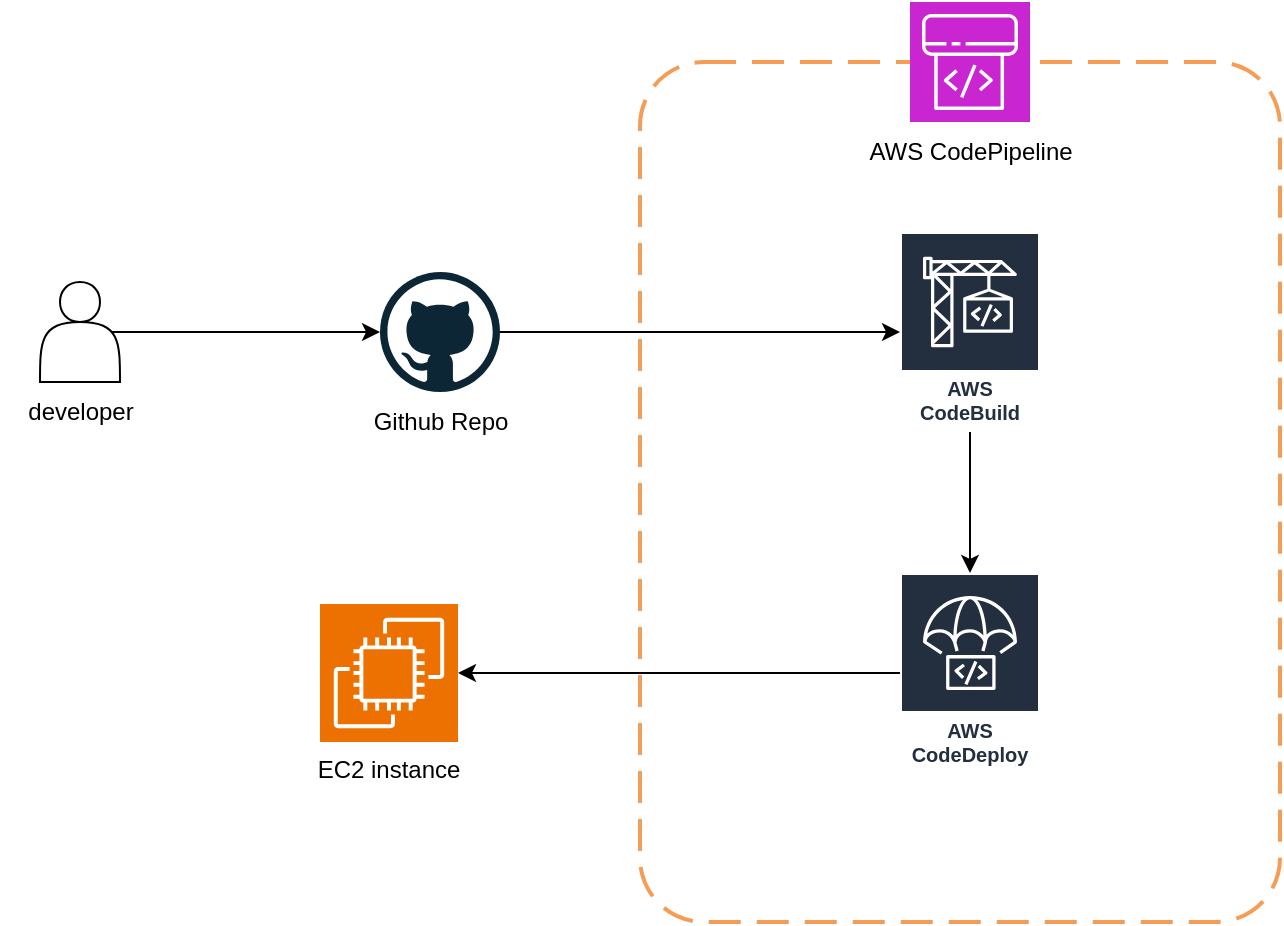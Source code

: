 <mxfile version="26.0.4">
  <diagram name="Page-1" id="1pq2rwNWEp1iNG1KSWMt">
    <mxGraphModel dx="917" dy="783" grid="1" gridSize="10" guides="1" tooltips="1" connect="1" arrows="1" fold="1" page="1" pageScale="1" pageWidth="827" pageHeight="1169" math="0" shadow="0">
      <root>
        <mxCell id="0" />
        <mxCell id="1" parent="0" />
        <mxCell id="q1qPbCtctFFIQ05qMlMy-10" value="" style="rounded=1;arcSize=10;dashed=1;strokeColor=#F59D56;fillColor=none;gradientColor=none;dashPattern=8 4;strokeWidth=2;" vertex="1" parent="1">
          <mxGeometry x="380" y="140" width="320" height="430" as="geometry" />
        </mxCell>
        <mxCell id="q1qPbCtctFFIQ05qMlMy-5" style="edgeStyle=orthogonalEdgeStyle;rounded=0;orthogonalLoop=1;jettySize=auto;html=1;exitX=0.9;exitY=0.5;exitDx=0;exitDy=0;exitPerimeter=0;" edge="1" parent="1" source="q1qPbCtctFFIQ05qMlMy-1" target="q1qPbCtctFFIQ05qMlMy-3">
          <mxGeometry relative="1" as="geometry" />
        </mxCell>
        <mxCell id="q1qPbCtctFFIQ05qMlMy-1" value="" style="shape=actor;whiteSpace=wrap;html=1;" vertex="1" parent="1">
          <mxGeometry x="80" y="250" width="40" height="50" as="geometry" />
        </mxCell>
        <mxCell id="q1qPbCtctFFIQ05qMlMy-2" value="developer" style="text;html=1;align=center;verticalAlign=middle;resizable=0;points=[];autosize=1;strokeColor=none;fillColor=none;" vertex="1" parent="1">
          <mxGeometry x="60" y="300" width="80" height="30" as="geometry" />
        </mxCell>
        <mxCell id="q1qPbCtctFFIQ05qMlMy-3" value="" style="dashed=0;outlineConnect=0;html=1;align=center;labelPosition=center;verticalLabelPosition=bottom;verticalAlign=top;shape=mxgraph.weblogos.github" vertex="1" parent="1">
          <mxGeometry x="250" y="245" width="60" height="60" as="geometry" />
        </mxCell>
        <mxCell id="q1qPbCtctFFIQ05qMlMy-4" value="Github Repo" style="text;html=1;align=center;verticalAlign=middle;resizable=0;points=[];autosize=1;strokeColor=none;fillColor=none;" vertex="1" parent="1">
          <mxGeometry x="235" y="305" width="90" height="30" as="geometry" />
        </mxCell>
        <mxCell id="q1qPbCtctFFIQ05qMlMy-7" value="AWS CodeBuild" style="sketch=0;outlineConnect=0;fontColor=#232F3E;gradientColor=none;strokeColor=#ffffff;fillColor=#232F3E;dashed=0;verticalLabelPosition=middle;verticalAlign=bottom;align=center;html=1;whiteSpace=wrap;fontSize=10;fontStyle=1;spacing=3;shape=mxgraph.aws4.productIcon;prIcon=mxgraph.aws4.codebuild;" vertex="1" parent="1">
          <mxGeometry x="510" y="225" width="70" height="100" as="geometry" />
        </mxCell>
        <mxCell id="q1qPbCtctFFIQ05qMlMy-8" value="AWS CodeDeploy" style="sketch=0;outlineConnect=0;fontColor=#232F3E;gradientColor=none;strokeColor=#ffffff;fillColor=#232F3E;dashed=0;verticalLabelPosition=middle;verticalAlign=bottom;align=center;html=1;whiteSpace=wrap;fontSize=10;fontStyle=1;spacing=3;shape=mxgraph.aws4.productIcon;prIcon=mxgraph.aws4.codedeploy;" vertex="1" parent="1">
          <mxGeometry x="510" y="395.5" width="70" height="100" as="geometry" />
        </mxCell>
        <mxCell id="q1qPbCtctFFIQ05qMlMy-9" value="AWS CodePipeline" style="text;html=1;align=center;verticalAlign=middle;resizable=0;points=[];autosize=1;strokeColor=none;fillColor=none;" vertex="1" parent="1">
          <mxGeometry x="480" y="170" width="130" height="30" as="geometry" />
        </mxCell>
        <mxCell id="q1qPbCtctFFIQ05qMlMy-6" value="" style="sketch=0;points=[[0,0,0],[0.25,0,0],[0.5,0,0],[0.75,0,0],[1,0,0],[0,1,0],[0.25,1,0],[0.5,1,0],[0.75,1,0],[1,1,0],[0,0.25,0],[0,0.5,0],[0,0.75,0],[1,0.25,0],[1,0.5,0],[1,0.75,0]];outlineConnect=0;fontColor=#232F3E;fillColor=#C925D1;strokeColor=#ffffff;dashed=0;verticalLabelPosition=bottom;verticalAlign=top;align=center;html=1;fontSize=12;fontStyle=0;aspect=fixed;shape=mxgraph.aws4.resourceIcon;resIcon=mxgraph.aws4.codepipeline;" vertex="1" parent="1">
          <mxGeometry x="515" y="110" width="60" height="60" as="geometry" />
        </mxCell>
        <mxCell id="q1qPbCtctFFIQ05qMlMy-11" value="" style="endArrow=classic;html=1;rounded=0;edgeStyle=orthogonalEdgeStyle;" edge="1" parent="1" source="q1qPbCtctFFIQ05qMlMy-3" target="q1qPbCtctFFIQ05qMlMy-7">
          <mxGeometry width="50" height="50" relative="1" as="geometry">
            <mxPoint x="440" y="400" as="sourcePoint" />
            <mxPoint x="490" y="350" as="targetPoint" />
          </mxGeometry>
        </mxCell>
        <mxCell id="q1qPbCtctFFIQ05qMlMy-12" value="" style="endArrow=classic;html=1;rounded=0;edgeStyle=orthogonalEdgeStyle;" edge="1" parent="1" source="q1qPbCtctFFIQ05qMlMy-7" target="q1qPbCtctFFIQ05qMlMy-8">
          <mxGeometry width="50" height="50" relative="1" as="geometry">
            <mxPoint x="440" y="400" as="sourcePoint" />
            <mxPoint x="490" y="350" as="targetPoint" />
          </mxGeometry>
        </mxCell>
        <mxCell id="q1qPbCtctFFIQ05qMlMy-13" value="" style="sketch=0;points=[[0,0,0],[0.25,0,0],[0.5,0,0],[0.75,0,0],[1,0,0],[0,1,0],[0.25,1,0],[0.5,1,0],[0.75,1,0],[1,1,0],[0,0.25,0],[0,0.5,0],[0,0.75,0],[1,0.25,0],[1,0.5,0],[1,0.75,0]];outlineConnect=0;fontColor=#232F3E;fillColor=#ED7100;strokeColor=#ffffff;dashed=0;verticalLabelPosition=bottom;verticalAlign=top;align=center;html=1;fontSize=12;fontStyle=0;aspect=fixed;shape=mxgraph.aws4.resourceIcon;resIcon=mxgraph.aws4.ec2;" vertex="1" parent="1">
          <mxGeometry x="220" y="411" width="69" height="69" as="geometry" />
        </mxCell>
        <mxCell id="q1qPbCtctFFIQ05qMlMy-14" value="EC2 instance" style="text;html=1;align=center;verticalAlign=middle;resizable=0;points=[];autosize=1;strokeColor=none;fillColor=none;" vertex="1" parent="1">
          <mxGeometry x="209" y="479" width="90" height="30" as="geometry" />
        </mxCell>
        <mxCell id="q1qPbCtctFFIQ05qMlMy-15" value="" style="endArrow=classic;html=1;rounded=0;entryX=1;entryY=0.5;entryDx=0;entryDy=0;entryPerimeter=0;" edge="1" parent="1" source="q1qPbCtctFFIQ05qMlMy-8" target="q1qPbCtctFFIQ05qMlMy-13">
          <mxGeometry width="50" height="50" relative="1" as="geometry">
            <mxPoint x="310" y="540" as="sourcePoint" />
            <mxPoint x="360" y="490" as="targetPoint" />
          </mxGeometry>
        </mxCell>
      </root>
    </mxGraphModel>
  </diagram>
</mxfile>
